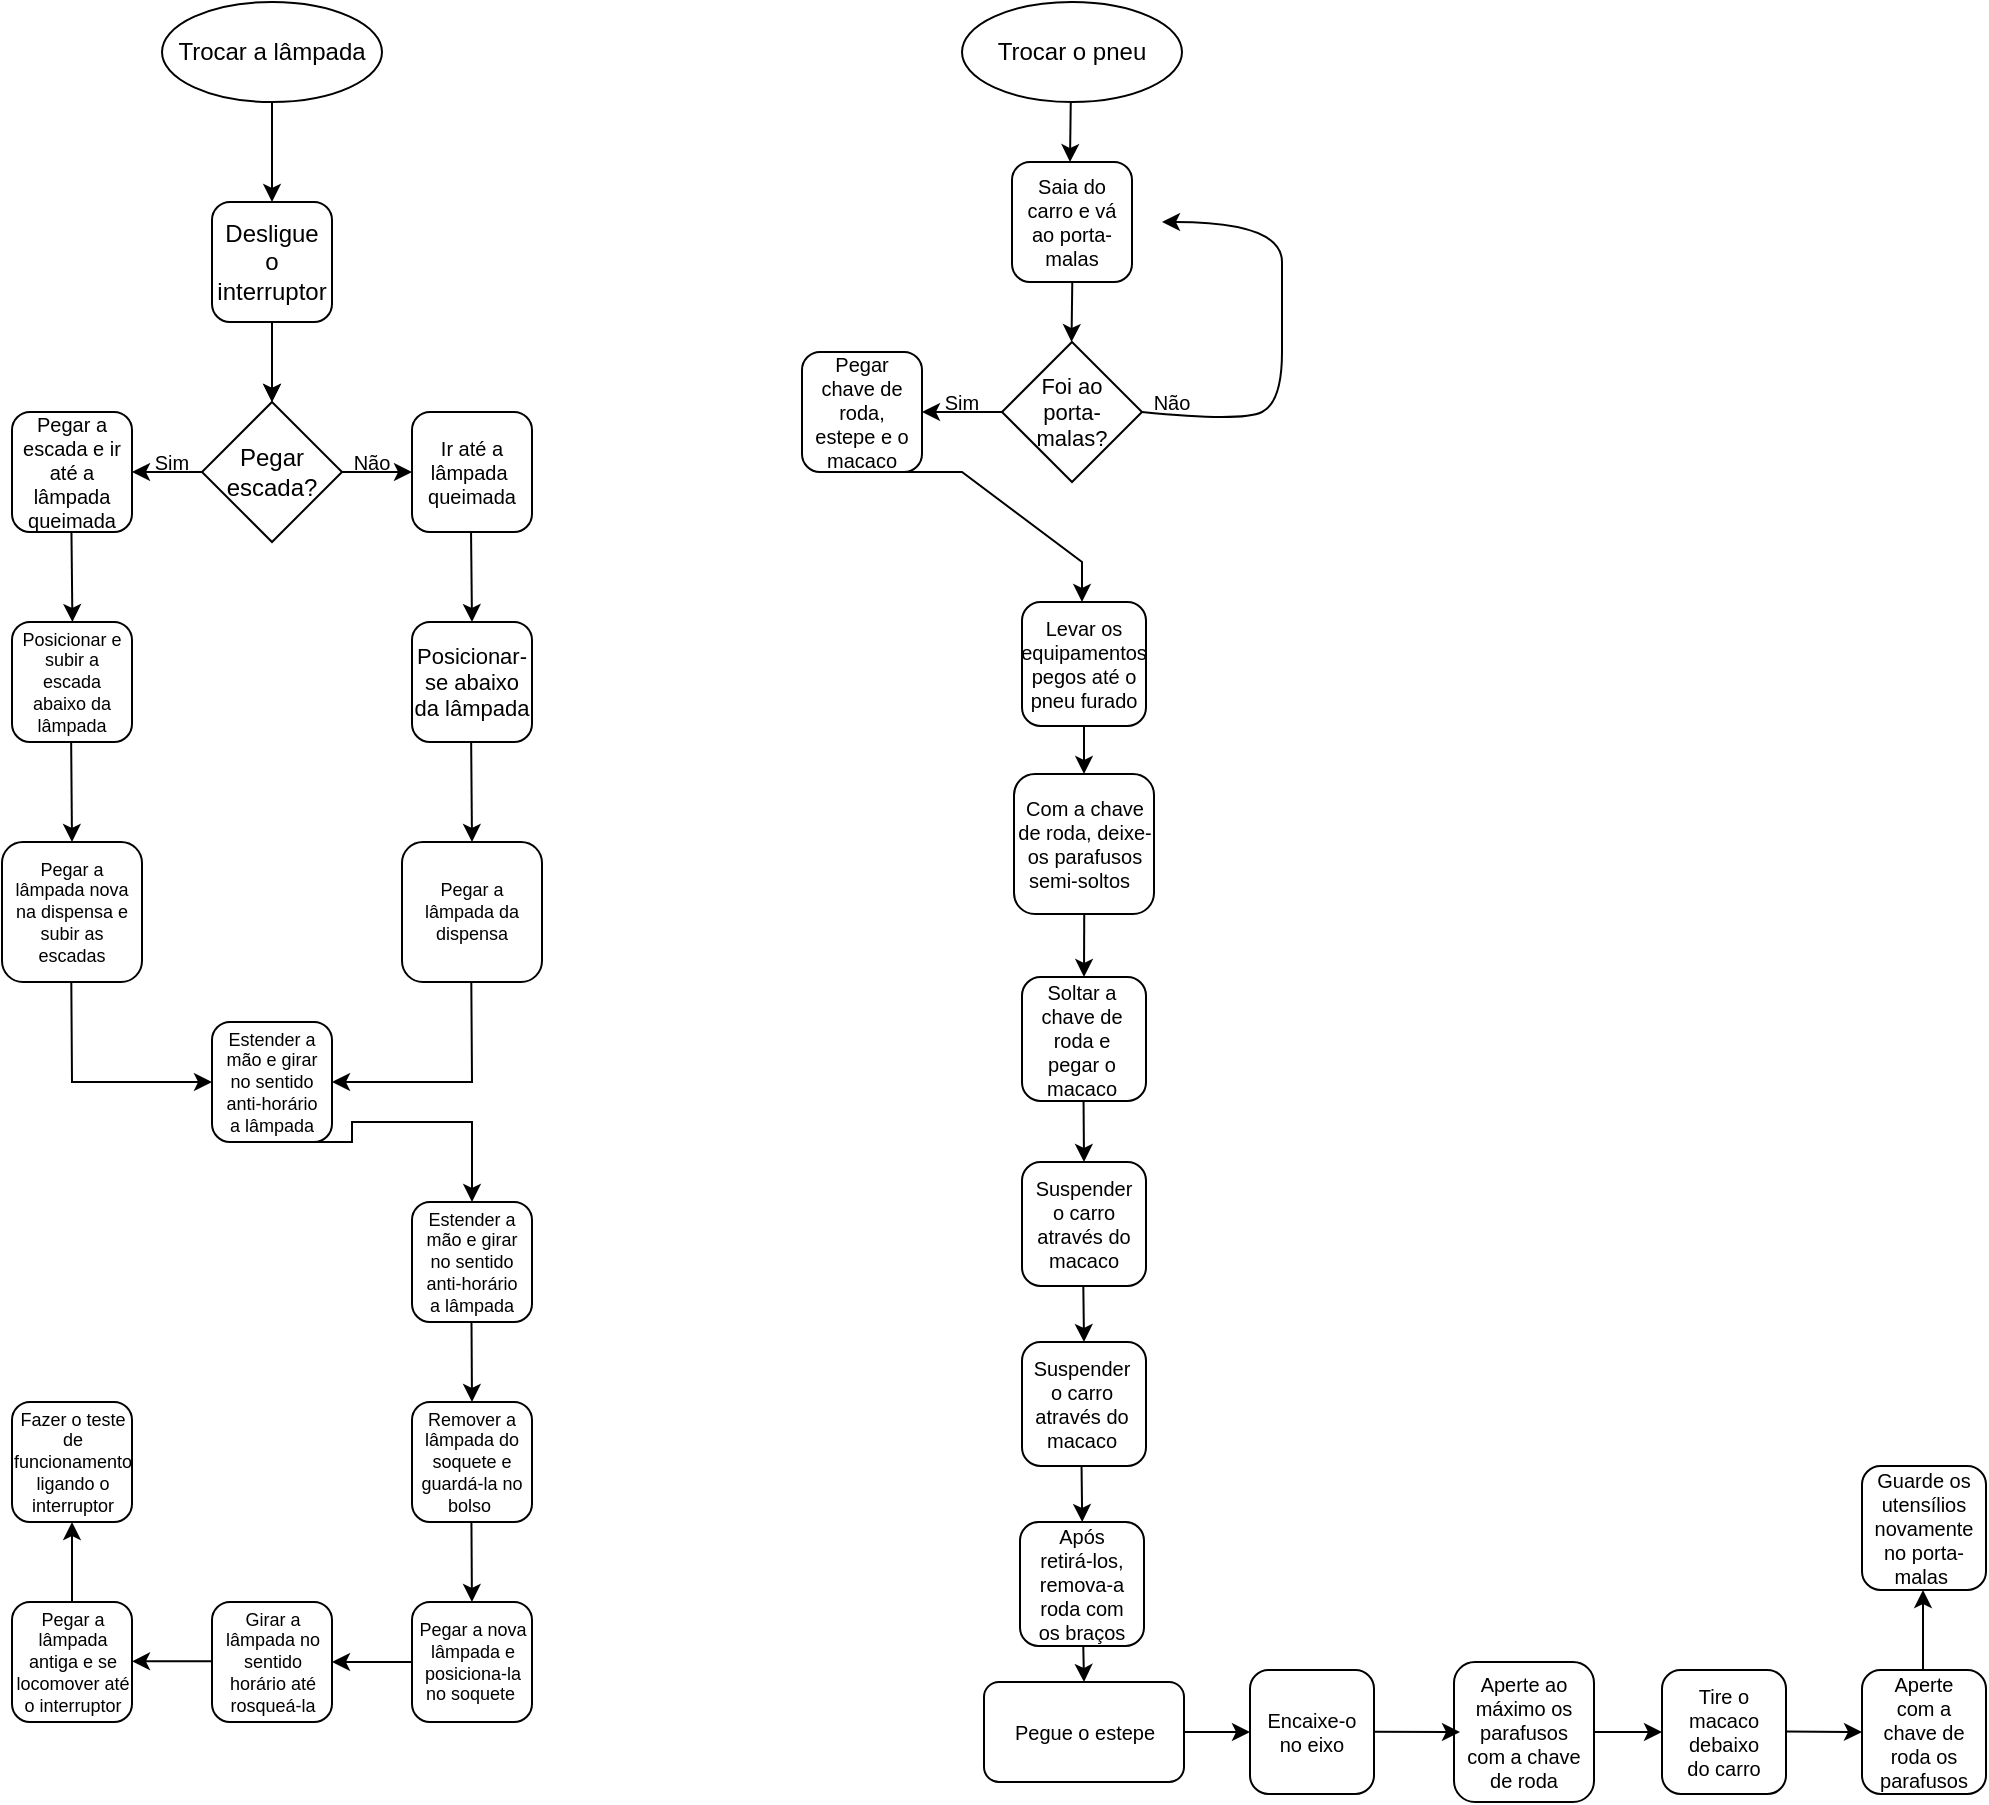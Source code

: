 <mxfile version="24.7.16">
  <diagram name="Página-1" id="9B1TvQeoVqCWn8J07-Qf">
    <mxGraphModel dx="1764" dy="991" grid="1" gridSize="10" guides="1" tooltips="1" connect="1" arrows="1" fold="1" page="1" pageScale="1" pageWidth="1600" pageHeight="1200" math="0" shadow="0">
      <root>
        <mxCell id="0" />
        <mxCell id="1" parent="0" />
        <mxCell id="elY9n6I-BFgjtM6wfPUD-138" value="" style="whiteSpace=wrap;html=1;aspect=fixed;direction=south;rounded=1;" vertex="1" parent="1">
          <mxGeometry x="966" y="900" width="70" height="70" as="geometry" />
        </mxCell>
        <mxCell id="elY9n6I-BFgjtM6wfPUD-17" value="Não" style="text;strokeColor=none;align=center;fillColor=none;html=1;verticalAlign=middle;whiteSpace=wrap;rounded=0;fontSize=10;" vertex="1" parent="1">
          <mxGeometry x="400" y="290" width="50" height="20" as="geometry" />
        </mxCell>
        <mxCell id="elY9n6I-BFgjtM6wfPUD-2" value="" style="ellipse;whiteSpace=wrap;html=1;" vertex="1" parent="1">
          <mxGeometry x="320" y="70" width="110" height="50" as="geometry" />
        </mxCell>
        <mxCell id="elY9n6I-BFgjtM6wfPUD-3" value="Trocar a lâmpada" style="text;strokeColor=none;align=center;fillColor=none;html=1;verticalAlign=middle;whiteSpace=wrap;rounded=0;" vertex="1" parent="1">
          <mxGeometry x="325" y="80" width="100" height="30" as="geometry" />
        </mxCell>
        <mxCell id="elY9n6I-BFgjtM6wfPUD-10" value="" style="edgeStyle=orthogonalEdgeStyle;rounded=0;orthogonalLoop=1;jettySize=auto;html=1;" edge="1" parent="1" source="elY9n6I-BFgjtM6wfPUD-4" target="elY9n6I-BFgjtM6wfPUD-8">
          <mxGeometry relative="1" as="geometry" />
        </mxCell>
        <mxCell id="elY9n6I-BFgjtM6wfPUD-4" value="" style="whiteSpace=wrap;html=1;aspect=fixed;direction=south;rounded=1;" vertex="1" parent="1">
          <mxGeometry x="345" y="170" width="60" height="60" as="geometry" />
        </mxCell>
        <mxCell id="elY9n6I-BFgjtM6wfPUD-5" value="" style="endArrow=classic;html=1;rounded=0;entryX=0;entryY=0.5;entryDx=0;entryDy=0;" edge="1" parent="1" target="elY9n6I-BFgjtM6wfPUD-4">
          <mxGeometry width="50" height="50" relative="1" as="geometry">
            <mxPoint x="375" y="120" as="sourcePoint" />
            <mxPoint x="425" y="70" as="targetPoint" />
          </mxGeometry>
        </mxCell>
        <mxCell id="elY9n6I-BFgjtM6wfPUD-7" value="Desligue o interruptor" style="text;strokeColor=none;align=center;fillColor=none;html=1;verticalAlign=middle;whiteSpace=wrap;rounded=0;" vertex="1" parent="1">
          <mxGeometry x="350" y="185" width="50" height="30" as="geometry" />
        </mxCell>
        <mxCell id="elY9n6I-BFgjtM6wfPUD-8" value="" style="rhombus;whiteSpace=wrap;html=1;" vertex="1" parent="1">
          <mxGeometry x="340" y="270" width="70" height="70" as="geometry" />
        </mxCell>
        <mxCell id="elY9n6I-BFgjtM6wfPUD-9" value="" style="endArrow=classic;html=1;rounded=0;exitX=1;exitY=0.5;exitDx=0;exitDy=0;" edge="1" parent="1" source="elY9n6I-BFgjtM6wfPUD-4">
          <mxGeometry width="50" height="50" relative="1" as="geometry">
            <mxPoint x="375" y="250" as="sourcePoint" />
            <mxPoint x="375" y="270" as="targetPoint" />
          </mxGeometry>
        </mxCell>
        <mxCell id="elY9n6I-BFgjtM6wfPUD-11" value="Pegar escada?" style="text;strokeColor=none;align=center;fillColor=none;html=1;verticalAlign=middle;whiteSpace=wrap;rounded=0;" vertex="1" parent="1">
          <mxGeometry x="345" y="290" width="60" height="30" as="geometry" />
        </mxCell>
        <mxCell id="elY9n6I-BFgjtM6wfPUD-12" value="" style="whiteSpace=wrap;html=1;aspect=fixed;direction=south;rounded=1;" vertex="1" parent="1">
          <mxGeometry x="445" y="275" width="60" height="60" as="geometry" />
        </mxCell>
        <mxCell id="elY9n6I-BFgjtM6wfPUD-13" value="" style="whiteSpace=wrap;html=1;aspect=fixed;direction=south;rounded=1;" vertex="1" parent="1">
          <mxGeometry x="245" y="275" width="60" height="60" as="geometry" />
        </mxCell>
        <mxCell id="elY9n6I-BFgjtM6wfPUD-14" value="" style="endArrow=classic;html=1;rounded=0;entryX=0.5;entryY=1;entryDx=0;entryDy=0;exitX=1;exitY=0.5;exitDx=0;exitDy=0;" edge="1" parent="1" source="elY9n6I-BFgjtM6wfPUD-8" target="elY9n6I-BFgjtM6wfPUD-12">
          <mxGeometry width="50" height="50" relative="1" as="geometry">
            <mxPoint x="410" y="300" as="sourcePoint" />
            <mxPoint x="410" y="340" as="targetPoint" />
          </mxGeometry>
        </mxCell>
        <mxCell id="elY9n6I-BFgjtM6wfPUD-15" value="" style="endArrow=classic;html=1;rounded=0;entryX=0.5;entryY=0;entryDx=0;entryDy=0;exitX=0;exitY=0.5;exitDx=0;exitDy=0;" edge="1" parent="1" source="elY9n6I-BFgjtM6wfPUD-8" target="elY9n6I-BFgjtM6wfPUD-13">
          <mxGeometry width="50" height="50" relative="1" as="geometry">
            <mxPoint x="335" y="300" as="sourcePoint" />
            <mxPoint x="338" y="315" as="targetPoint" />
            <Array as="points" />
          </mxGeometry>
        </mxCell>
        <mxCell id="elY9n6I-BFgjtM6wfPUD-16" value="Sim" style="text;strokeColor=none;align=center;fillColor=none;html=1;verticalAlign=middle;whiteSpace=wrap;rounded=0;fontSize=10;" vertex="1" parent="1">
          <mxGeometry x="300" y="290" width="50" height="20" as="geometry" />
        </mxCell>
        <mxCell id="elY9n6I-BFgjtM6wfPUD-18" value="Pegar a escada e ir até a lâmpada queimada" style="text;strokeColor=none;align=center;fillColor=none;html=1;verticalAlign=middle;whiteSpace=wrap;rounded=0;fontSize=10;spacing=0;" vertex="1" parent="1">
          <mxGeometry x="250" y="272.5" width="50" height="65" as="geometry" />
        </mxCell>
        <mxCell id="elY9n6I-BFgjtM6wfPUD-19" value="Ir até a lâmpada&amp;nbsp; queimada" style="text;strokeColor=none;align=center;fillColor=none;html=1;verticalAlign=middle;whiteSpace=wrap;rounded=0;fontSize=10;" vertex="1" parent="1">
          <mxGeometry x="450" y="295" width="50" height="20" as="geometry" />
        </mxCell>
        <mxCell id="elY9n6I-BFgjtM6wfPUD-20" style="edgeStyle=orthogonalEdgeStyle;rounded=0;orthogonalLoop=1;jettySize=auto;html=1;exitX=0.5;exitY=1;exitDx=0;exitDy=0;" edge="1" parent="1" source="elY9n6I-BFgjtM6wfPUD-19" target="elY9n6I-BFgjtM6wfPUD-19">
          <mxGeometry relative="1" as="geometry" />
        </mxCell>
        <mxCell id="elY9n6I-BFgjtM6wfPUD-24" value="" style="whiteSpace=wrap;html=1;aspect=fixed;direction=south;rounded=1;" vertex="1" parent="1">
          <mxGeometry x="445" y="380" width="60" height="60" as="geometry" />
        </mxCell>
        <mxCell id="elY9n6I-BFgjtM6wfPUD-25" value="Posicionar-se abaixo da lâmpada" style="text;strokeColor=none;align=center;fillColor=none;html=1;verticalAlign=middle;whiteSpace=wrap;rounded=0;spacing=0;fontSize=11;" vertex="1" parent="1">
          <mxGeometry x="445" y="385" width="60" height="50" as="geometry" />
        </mxCell>
        <mxCell id="elY9n6I-BFgjtM6wfPUD-26" value="" style="endArrow=classic;html=1;rounded=0;exitX=1;exitY=0.5;exitDx=0;exitDy=0;entryX=0;entryY=0.5;entryDx=0;entryDy=0;" edge="1" parent="1" target="elY9n6I-BFgjtM6wfPUD-24">
          <mxGeometry width="50" height="50" relative="1" as="geometry">
            <mxPoint x="474.52" y="335" as="sourcePoint" />
            <mxPoint x="474.52" y="375" as="targetPoint" />
          </mxGeometry>
        </mxCell>
        <mxCell id="elY9n6I-BFgjtM6wfPUD-30" value="" style="whiteSpace=wrap;html=1;aspect=fixed;direction=south;rounded=1;" vertex="1" parent="1">
          <mxGeometry x="245" y="380" width="60" height="60" as="geometry" />
        </mxCell>
        <mxCell id="elY9n6I-BFgjtM6wfPUD-31" value="Posicionar e subir a escada abaixo da lâmpada" style="text;strokeColor=none;align=center;fillColor=none;html=1;verticalAlign=middle;whiteSpace=wrap;rounded=0;fontSize=9;spacing=0;" vertex="1" parent="1">
          <mxGeometry x="250" y="377.5" width="50" height="65" as="geometry" />
        </mxCell>
        <mxCell id="elY9n6I-BFgjtM6wfPUD-32" value="" style="endArrow=classic;html=1;rounded=0;exitX=1;exitY=0.5;exitDx=0;exitDy=0;entryX=0;entryY=0.5;entryDx=0;entryDy=0;" edge="1" parent="1">
          <mxGeometry width="50" height="50" relative="1" as="geometry">
            <mxPoint x="274.73" y="335" as="sourcePoint" />
            <mxPoint x="275.21" y="380" as="targetPoint" />
          </mxGeometry>
        </mxCell>
        <mxCell id="elY9n6I-BFgjtM6wfPUD-36" value="" style="endArrow=classic;html=1;rounded=0;exitX=1;exitY=0.5;exitDx=0;exitDy=0;entryX=0;entryY=0.5;entryDx=0;entryDy=0;" edge="1" parent="1" target="elY9n6I-BFgjtM6wfPUD-40">
          <mxGeometry width="50" height="50" relative="1" as="geometry">
            <mxPoint x="474.58" y="440" as="sourcePoint" />
            <mxPoint x="475.06" y="485" as="targetPoint" />
          </mxGeometry>
        </mxCell>
        <mxCell id="elY9n6I-BFgjtM6wfPUD-37" value="" style="endArrow=classic;html=1;rounded=0;exitX=1;exitY=0.5;exitDx=0;exitDy=0;entryX=0;entryY=0.5;entryDx=0;entryDy=0;" edge="1" parent="1" target="elY9n6I-BFgjtM6wfPUD-42">
          <mxGeometry width="50" height="50" relative="1" as="geometry">
            <mxPoint x="274.58" y="440" as="sourcePoint" />
            <mxPoint x="275.06" y="485" as="targetPoint" />
          </mxGeometry>
        </mxCell>
        <mxCell id="elY9n6I-BFgjtM6wfPUD-40" value="" style="whiteSpace=wrap;html=1;aspect=fixed;direction=south;rounded=1;" vertex="1" parent="1">
          <mxGeometry x="440" y="490" width="70" height="70" as="geometry" />
        </mxCell>
        <mxCell id="elY9n6I-BFgjtM6wfPUD-42" value="" style="whiteSpace=wrap;html=1;aspect=fixed;direction=south;rounded=1;" vertex="1" parent="1">
          <mxGeometry x="240" y="490" width="70" height="70" as="geometry" />
        </mxCell>
        <mxCell id="elY9n6I-BFgjtM6wfPUD-44" value="Pegar a lâmpada nova na dispensa e subir as escadas" style="text;strokeColor=none;align=center;fillColor=none;html=1;verticalAlign=middle;whiteSpace=wrap;rounded=0;fontSize=9;spacing=0;" vertex="1" parent="1">
          <mxGeometry x="245" y="492.5" width="60" height="65" as="geometry" />
        </mxCell>
        <mxCell id="elY9n6I-BFgjtM6wfPUD-45" value="Pegar a lâmpada da dispensa" style="text;strokeColor=none;align=center;fillColor=none;html=1;verticalAlign=middle;whiteSpace=wrap;rounded=0;fontSize=9;spacing=0;" vertex="1" parent="1">
          <mxGeometry x="445" y="492.5" width="60" height="65" as="geometry" />
        </mxCell>
        <mxCell id="elY9n6I-BFgjtM6wfPUD-46" value="" style="whiteSpace=wrap;html=1;aspect=fixed;direction=south;rounded=1;" vertex="1" parent="1">
          <mxGeometry x="345" y="580" width="60" height="60" as="geometry" />
        </mxCell>
        <mxCell id="elY9n6I-BFgjtM6wfPUD-47" value="" style="endArrow=classic;html=1;rounded=0;exitX=1;exitY=0.5;exitDx=0;exitDy=0;entryX=0.5;entryY=0;entryDx=0;entryDy=0;" edge="1" parent="1" target="elY9n6I-BFgjtM6wfPUD-46">
          <mxGeometry width="50" height="50" relative="1" as="geometry">
            <mxPoint x="474.66" y="560" as="sourcePoint" />
            <mxPoint x="475.08" y="610" as="targetPoint" />
            <Array as="points">
              <mxPoint x="475" y="610" />
            </Array>
          </mxGeometry>
        </mxCell>
        <mxCell id="elY9n6I-BFgjtM6wfPUD-48" value="" style="endArrow=classic;html=1;rounded=0;exitX=1;exitY=0.5;exitDx=0;exitDy=0;entryX=0.5;entryY=1;entryDx=0;entryDy=0;" edge="1" parent="1" target="elY9n6I-BFgjtM6wfPUD-46">
          <mxGeometry width="50" height="50" relative="1" as="geometry">
            <mxPoint x="274.66" y="560" as="sourcePoint" />
            <mxPoint x="205" y="610" as="targetPoint" />
            <Array as="points">
              <mxPoint x="275" y="610" />
            </Array>
          </mxGeometry>
        </mxCell>
        <mxCell id="elY9n6I-BFgjtM6wfPUD-50" value="Estender a mão e girar no sentido anti-horário a lâmpada" style="text;strokeColor=none;align=center;fillColor=none;html=1;verticalAlign=middle;whiteSpace=wrap;rounded=0;fontSize=9;spacing=0;" vertex="1" parent="1">
          <mxGeometry x="350" y="580" width="50" height="60" as="geometry" />
        </mxCell>
        <mxCell id="elY9n6I-BFgjtM6wfPUD-51" value="" style="whiteSpace=wrap;html=1;aspect=fixed;direction=south;rounded=1;" vertex="1" parent="1">
          <mxGeometry x="445" y="670" width="60" height="60" as="geometry" />
        </mxCell>
        <mxCell id="elY9n6I-BFgjtM6wfPUD-52" value="Estender a mão e girar no sentido anti-horário a lâmpada" style="text;strokeColor=none;align=center;fillColor=none;html=1;verticalAlign=middle;whiteSpace=wrap;rounded=0;fontSize=9;spacing=0;" vertex="1" parent="1">
          <mxGeometry x="450" y="670" width="50" height="60" as="geometry" />
        </mxCell>
        <mxCell id="elY9n6I-BFgjtM6wfPUD-53" value="" style="endArrow=classic;html=1;rounded=0;exitX=1;exitY=0.5;exitDx=0;exitDy=0;entryX=0.5;entryY=0;entryDx=0;entryDy=0;" edge="1" parent="1" target="elY9n6I-BFgjtM6wfPUD-52">
          <mxGeometry width="50" height="50" relative="1" as="geometry">
            <mxPoint x="374.66" y="640" as="sourcePoint" />
            <mxPoint x="305" y="690" as="targetPoint" />
            <Array as="points">
              <mxPoint x="415" y="640" />
              <mxPoint x="415" y="630" />
              <mxPoint x="475" y="630" />
            </Array>
          </mxGeometry>
        </mxCell>
        <mxCell id="elY9n6I-BFgjtM6wfPUD-54" value="" style="whiteSpace=wrap;html=1;aspect=fixed;direction=south;rounded=1;" vertex="1" parent="1">
          <mxGeometry x="445" y="770" width="60" height="60" as="geometry" />
        </mxCell>
        <mxCell id="elY9n6I-BFgjtM6wfPUD-55" value="" style="endArrow=classic;html=1;rounded=0;exitX=1;exitY=0.5;exitDx=0;exitDy=0;" edge="1" parent="1">
          <mxGeometry width="50" height="50" relative="1" as="geometry">
            <mxPoint x="474.75" y="730" as="sourcePoint" />
            <mxPoint x="475" y="770" as="targetPoint" />
          </mxGeometry>
        </mxCell>
        <mxCell id="elY9n6I-BFgjtM6wfPUD-56" value="Remover a lâmpada do soquete e guardá-la no bolso&amp;nbsp;" style="text;strokeColor=none;align=center;fillColor=none;html=1;verticalAlign=middle;whiteSpace=wrap;rounded=0;fontSize=9;spacing=0;" vertex="1" parent="1">
          <mxGeometry x="450" y="770" width="50" height="60" as="geometry" />
        </mxCell>
        <mxCell id="elY9n6I-BFgjtM6wfPUD-57" value="" style="whiteSpace=wrap;html=1;aspect=fixed;direction=south;rounded=1;" vertex="1" parent="1">
          <mxGeometry x="445" y="870" width="60" height="60" as="geometry" />
        </mxCell>
        <mxCell id="elY9n6I-BFgjtM6wfPUD-58" value="Pegar a nova lâmpada e posiciona-la no soquete&amp;nbsp;" style="text;strokeColor=none;align=center;fillColor=none;html=1;verticalAlign=middle;whiteSpace=wrap;rounded=0;fontSize=9;spacing=0;" vertex="1" parent="1">
          <mxGeometry x="447.5" y="870" width="55" height="60" as="geometry" />
        </mxCell>
        <mxCell id="elY9n6I-BFgjtM6wfPUD-59" value="" style="endArrow=classic;html=1;rounded=0;exitX=1;exitY=0.5;exitDx=0;exitDy=0;" edge="1" parent="1">
          <mxGeometry width="50" height="50" relative="1" as="geometry">
            <mxPoint x="474.72" y="830" as="sourcePoint" />
            <mxPoint x="474.97" y="870" as="targetPoint" />
          </mxGeometry>
        </mxCell>
        <mxCell id="elY9n6I-BFgjtM6wfPUD-62" value="" style="whiteSpace=wrap;html=1;aspect=fixed;direction=south;rounded=1;" vertex="1" parent="1">
          <mxGeometry x="345" y="870" width="60" height="60" as="geometry" />
        </mxCell>
        <mxCell id="elY9n6I-BFgjtM6wfPUD-63" value="" style="endArrow=classic;html=1;rounded=0;exitX=1;exitY=0.5;exitDx=0;exitDy=0;entryX=0.5;entryY=0;entryDx=0;entryDy=0;" edge="1" parent="1" target="elY9n6I-BFgjtM6wfPUD-62">
          <mxGeometry width="50" height="50" relative="1" as="geometry">
            <mxPoint x="445.0" y="900" as="sourcePoint" />
            <mxPoint x="445.25" y="940" as="targetPoint" />
          </mxGeometry>
        </mxCell>
        <mxCell id="elY9n6I-BFgjtM6wfPUD-64" value="Girar a lâmpada no sentido horário até rosqueá-la" style="text;strokeColor=none;align=center;fillColor=none;html=1;verticalAlign=middle;whiteSpace=wrap;rounded=0;fontSize=9;spacing=0;" vertex="1" parent="1">
          <mxGeometry x="347.5" y="870" width="55" height="60" as="geometry" />
        </mxCell>
        <mxCell id="elY9n6I-BFgjtM6wfPUD-67" value="" style="whiteSpace=wrap;html=1;aspect=fixed;direction=south;rounded=1;" vertex="1" parent="1">
          <mxGeometry x="245" y="870" width="60" height="60" as="geometry" />
        </mxCell>
        <mxCell id="elY9n6I-BFgjtM6wfPUD-69" value="" style="endArrow=classic;html=1;rounded=0;exitX=1;exitY=0.5;exitDx=0;exitDy=0;entryX=0.5;entryY=0;entryDx=0;entryDy=0;" edge="1" parent="1">
          <mxGeometry width="50" height="50" relative="1" as="geometry">
            <mxPoint x="345.0" y="899.68" as="sourcePoint" />
            <mxPoint x="305" y="899.68" as="targetPoint" />
          </mxGeometry>
        </mxCell>
        <mxCell id="elY9n6I-BFgjtM6wfPUD-70" value="Pegar a lâmpada antiga e se locomover até o interruptor" style="text;strokeColor=none;align=center;fillColor=none;html=1;verticalAlign=middle;whiteSpace=wrap;rounded=0;fontSize=9;spacing=0;" vertex="1" parent="1">
          <mxGeometry x="247.5" y="870" width="55" height="60" as="geometry" />
        </mxCell>
        <mxCell id="elY9n6I-BFgjtM6wfPUD-71" value="" style="endArrow=classic;html=1;rounded=0;exitX=0.5;exitY=0;exitDx=0;exitDy=0;entryX=1;entryY=0.5;entryDx=0;entryDy=0;" edge="1" parent="1" source="elY9n6I-BFgjtM6wfPUD-70" target="elY9n6I-BFgjtM6wfPUD-72">
          <mxGeometry width="50" height="50" relative="1" as="geometry">
            <mxPoint x="320.0" y="830" as="sourcePoint" />
            <mxPoint x="320.25" y="870" as="targetPoint" />
          </mxGeometry>
        </mxCell>
        <mxCell id="elY9n6I-BFgjtM6wfPUD-72" value="" style="whiteSpace=wrap;html=1;aspect=fixed;direction=south;rounded=1;" vertex="1" parent="1">
          <mxGeometry x="245" y="770" width="60" height="60" as="geometry" />
        </mxCell>
        <mxCell id="elY9n6I-BFgjtM6wfPUD-73" value="Fazer o teste de funcionamento ligando o interruptor" style="text;strokeColor=none;align=center;fillColor=none;html=1;verticalAlign=middle;whiteSpace=wrap;rounded=0;fontSize=9;spacing=0;" vertex="1" parent="1">
          <mxGeometry x="247.5" y="770" width="55" height="60" as="geometry" />
        </mxCell>
        <mxCell id="elY9n6I-BFgjtM6wfPUD-74" value="" style="ellipse;whiteSpace=wrap;html=1;" vertex="1" parent="1">
          <mxGeometry x="720" y="70" width="110" height="50" as="geometry" />
        </mxCell>
        <mxCell id="elY9n6I-BFgjtM6wfPUD-75" value="Trocar o pneu" style="text;strokeColor=none;align=center;fillColor=none;html=1;verticalAlign=middle;whiteSpace=wrap;rounded=0;" vertex="1" parent="1">
          <mxGeometry x="725" y="80" width="100" height="30" as="geometry" />
        </mxCell>
        <mxCell id="elY9n6I-BFgjtM6wfPUD-77" value="" style="whiteSpace=wrap;html=1;aspect=fixed;direction=south;rounded=1;" vertex="1" parent="1">
          <mxGeometry x="745" y="150" width="60" height="60" as="geometry" />
        </mxCell>
        <mxCell id="elY9n6I-BFgjtM6wfPUD-78" value="Saia do carro e vá ao porta-malas" style="text;strokeColor=none;align=center;fillColor=none;html=1;verticalAlign=middle;whiteSpace=wrap;rounded=0;fontSize=10;" vertex="1" parent="1">
          <mxGeometry x="750" y="155" width="50" height="50" as="geometry" />
        </mxCell>
        <mxCell id="elY9n6I-BFgjtM6wfPUD-80" value="" style="endArrow=classic;html=1;rounded=0;" edge="1" parent="1">
          <mxGeometry width="50" height="50" relative="1" as="geometry">
            <mxPoint x="774.38" y="120" as="sourcePoint" />
            <mxPoint x="774" y="150" as="targetPoint" />
          </mxGeometry>
        </mxCell>
        <mxCell id="elY9n6I-BFgjtM6wfPUD-83" value="" style="endArrow=classic;html=1;rounded=0;" edge="1" parent="1">
          <mxGeometry width="50" height="50" relative="1" as="geometry">
            <mxPoint x="775.14" y="210" as="sourcePoint" />
            <mxPoint x="774.76" y="240" as="targetPoint" />
          </mxGeometry>
        </mxCell>
        <mxCell id="elY9n6I-BFgjtM6wfPUD-86" value="" style="whiteSpace=wrap;html=1;aspect=fixed;direction=south;rounded=1;" vertex="1" parent="1">
          <mxGeometry x="750" y="370" width="62" height="62" as="geometry" />
        </mxCell>
        <mxCell id="elY9n6I-BFgjtM6wfPUD-89" value="" style="rhombus;whiteSpace=wrap;html=1;" vertex="1" parent="1">
          <mxGeometry x="740" y="240" width="70" height="70" as="geometry" />
        </mxCell>
        <mxCell id="elY9n6I-BFgjtM6wfPUD-92" value="Foi ao porta-malas?" style="text;strokeColor=none;align=center;fillColor=none;html=1;verticalAlign=middle;whiteSpace=wrap;rounded=0;fontSize=11;" vertex="1" parent="1">
          <mxGeometry x="745" y="260" width="60" height="30" as="geometry" />
        </mxCell>
        <mxCell id="elY9n6I-BFgjtM6wfPUD-95" value="" style="endArrow=classic;html=1;rounded=0;exitX=1;exitY=0.5;exitDx=0;exitDy=0;entryX=0.5;entryY=0;entryDx=0;entryDy=0;" edge="1" parent="1">
          <mxGeometry width="50" height="50" relative="1" as="geometry">
            <mxPoint x="740" y="275" as="sourcePoint" />
            <mxPoint x="700" y="275" as="targetPoint" />
          </mxGeometry>
        </mxCell>
        <mxCell id="elY9n6I-BFgjtM6wfPUD-98" value="" style="whiteSpace=wrap;html=1;aspect=fixed;direction=south;rounded=1;" vertex="1" parent="1">
          <mxGeometry x="640" y="245" width="60" height="60" as="geometry" />
        </mxCell>
        <mxCell id="elY9n6I-BFgjtM6wfPUD-99" value="Sim" style="text;strokeColor=none;align=center;fillColor=none;html=1;verticalAlign=middle;whiteSpace=wrap;rounded=0;fontSize=10;" vertex="1" parent="1">
          <mxGeometry x="695" y="260" width="50" height="20" as="geometry" />
        </mxCell>
        <mxCell id="elY9n6I-BFgjtM6wfPUD-103" value="" style="curved=1;endArrow=classic;html=1;rounded=0;" edge="1" parent="1">
          <mxGeometry width="50" height="50" relative="1" as="geometry">
            <mxPoint x="810" y="275" as="sourcePoint" />
            <mxPoint x="820" y="180" as="targetPoint" />
            <Array as="points">
              <mxPoint x="860" y="280" />
              <mxPoint x="880" y="270" />
              <mxPoint x="880" y="220" />
              <mxPoint x="880" y="180" />
            </Array>
          </mxGeometry>
        </mxCell>
        <mxCell id="elY9n6I-BFgjtM6wfPUD-93" value="Não" style="text;strokeColor=none;align=center;fillColor=none;html=1;verticalAlign=middle;whiteSpace=wrap;rounded=0;fontSize=10;" vertex="1" parent="1">
          <mxGeometry x="810" y="260" width="30" height="20" as="geometry" />
        </mxCell>
        <mxCell id="elY9n6I-BFgjtM6wfPUD-105" value="Pegar chave de roda, estepe e o macaco" style="text;strokeColor=none;align=center;fillColor=none;html=1;verticalAlign=middle;whiteSpace=wrap;rounded=0;fontSize=10;" vertex="1" parent="1">
          <mxGeometry x="645" y="250" width="50" height="50" as="geometry" />
        </mxCell>
        <mxCell id="elY9n6I-BFgjtM6wfPUD-106" value="" style="endArrow=classic;html=1;rounded=0;exitX=1;exitY=0.5;exitDx=0;exitDy=0;" edge="1" parent="1">
          <mxGeometry width="50" height="50" relative="1" as="geometry">
            <mxPoint x="669.6" y="305" as="sourcePoint" />
            <mxPoint x="780" y="370" as="targetPoint" />
            <Array as="points">
              <mxPoint x="720" y="305" />
              <mxPoint x="780" y="350" />
            </Array>
          </mxGeometry>
        </mxCell>
        <mxCell id="elY9n6I-BFgjtM6wfPUD-107" value="Levar os equipamentos pegos até o pneu furado" style="text;strokeColor=none;align=center;fillColor=none;html=1;verticalAlign=middle;whiteSpace=wrap;rounded=0;fontSize=10;" vertex="1" parent="1">
          <mxGeometry x="756" y="376" width="50" height="50" as="geometry" />
        </mxCell>
        <mxCell id="elY9n6I-BFgjtM6wfPUD-109" value="" style="endArrow=classic;html=1;rounded=0;entryX=0;entryY=0.5;entryDx=0;entryDy=0;" edge="1" parent="1" target="elY9n6I-BFgjtM6wfPUD-111">
          <mxGeometry width="50" height="50" relative="1" as="geometry">
            <mxPoint x="781" y="432" as="sourcePoint" />
            <mxPoint x="780.62" y="462" as="targetPoint" />
          </mxGeometry>
        </mxCell>
        <mxCell id="elY9n6I-BFgjtM6wfPUD-111" value="" style="whiteSpace=wrap;html=1;aspect=fixed;direction=south;rounded=1;" vertex="1" parent="1">
          <mxGeometry x="746" y="456" width="70" height="70" as="geometry" />
        </mxCell>
        <mxCell id="elY9n6I-BFgjtM6wfPUD-110" value="Com a chave de roda, deixe-os parafusos semi-soltos&amp;nbsp;&amp;nbsp;" style="text;strokeColor=none;align=center;fillColor=none;html=1;verticalAlign=middle;whiteSpace=wrap;rounded=0;fontSize=10;spacing=0;" vertex="1" parent="1">
          <mxGeometry x="748.5" y="471" width="65" height="40" as="geometry" />
        </mxCell>
        <mxCell id="elY9n6I-BFgjtM6wfPUD-112" value="" style="whiteSpace=wrap;html=1;aspect=fixed;direction=south;rounded=1;" vertex="1" parent="1">
          <mxGeometry x="750" y="557.5" width="62" height="62" as="geometry" />
        </mxCell>
        <mxCell id="elY9n6I-BFgjtM6wfPUD-113" value="" style="endArrow=classic;html=1;rounded=0;entryX=0;entryY=0.5;entryDx=0;entryDy=0;" edge="1" parent="1" target="elY9n6I-BFgjtM6wfPUD-112">
          <mxGeometry width="50" height="50" relative="1" as="geometry">
            <mxPoint x="781.12" y="526" as="sourcePoint" />
            <mxPoint x="780.74" y="556" as="targetPoint" />
          </mxGeometry>
        </mxCell>
        <mxCell id="elY9n6I-BFgjtM6wfPUD-114" value="Soltar a chave de roda e pegar o macaco" style="text;strokeColor=none;align=center;fillColor=none;html=1;verticalAlign=middle;whiteSpace=wrap;rounded=0;fontSize=10;" vertex="1" parent="1">
          <mxGeometry x="755" y="563.5" width="50" height="50" as="geometry" />
        </mxCell>
        <mxCell id="elY9n6I-BFgjtM6wfPUD-115" value="" style="endArrow=classic;html=1;rounded=0;entryX=0;entryY=0.5;entryDx=0;entryDy=0;" edge="1" parent="1" target="elY9n6I-BFgjtM6wfPUD-117">
          <mxGeometry width="50" height="50" relative="1" as="geometry">
            <mxPoint x="780.78" y="619.5" as="sourcePoint" />
            <mxPoint x="780.66" y="651.5" as="targetPoint" />
          </mxGeometry>
        </mxCell>
        <mxCell id="elY9n6I-BFgjtM6wfPUD-117" value="" style="whiteSpace=wrap;html=1;aspect=fixed;direction=south;rounded=1;" vertex="1" parent="1">
          <mxGeometry x="750" y="650" width="62" height="62" as="geometry" />
        </mxCell>
        <mxCell id="elY9n6I-BFgjtM6wfPUD-118" value="Suspender o carro através do macaco" style="text;strokeColor=none;align=center;fillColor=none;html=1;verticalAlign=middle;whiteSpace=wrap;rounded=0;fontSize=10;" vertex="1" parent="1">
          <mxGeometry x="756" y="656" width="50" height="50" as="geometry" />
        </mxCell>
        <mxCell id="elY9n6I-BFgjtM6wfPUD-119" value="" style="endArrow=classic;html=1;rounded=0;entryX=0;entryY=0.5;entryDx=0;entryDy=0;" edge="1" parent="1" target="elY9n6I-BFgjtM6wfPUD-120">
          <mxGeometry width="50" height="50" relative="1" as="geometry">
            <mxPoint x="780.66" y="712" as="sourcePoint" />
            <mxPoint x="780.88" y="742.5" as="targetPoint" />
          </mxGeometry>
        </mxCell>
        <mxCell id="elY9n6I-BFgjtM6wfPUD-120" value="" style="whiteSpace=wrap;html=1;aspect=fixed;direction=south;rounded=1;" vertex="1" parent="1">
          <mxGeometry x="750" y="740" width="62" height="62" as="geometry" />
        </mxCell>
        <mxCell id="elY9n6I-BFgjtM6wfPUD-122" value="" style="endArrow=classic;html=1;rounded=0;entryX=0;entryY=0.5;entryDx=0;entryDy=0;" edge="1" parent="1">
          <mxGeometry width="50" height="50" relative="1" as="geometry">
            <mxPoint x="779.77" y="802" as="sourcePoint" />
            <mxPoint x="780.11" y="830" as="targetPoint" />
          </mxGeometry>
        </mxCell>
        <mxCell id="elY9n6I-BFgjtM6wfPUD-123" value="" style="whiteSpace=wrap;html=1;aspect=fixed;direction=south;rounded=1;" vertex="1" parent="1">
          <mxGeometry x="749" y="830" width="62" height="62" as="geometry" />
        </mxCell>
        <mxCell id="elY9n6I-BFgjtM6wfPUD-124" value="Após retirá-los, remova-a roda com os braços" style="text;strokeColor=none;align=center;fillColor=none;html=1;verticalAlign=middle;whiteSpace=wrap;rounded=0;fontSize=10;" vertex="1" parent="1">
          <mxGeometry x="755" y="836" width="50" height="50" as="geometry" />
        </mxCell>
        <mxCell id="elY9n6I-BFgjtM6wfPUD-128" value="" style="endArrow=classic;html=1;rounded=0;entryX=0.5;entryY=0;entryDx=0;entryDy=0;" edge="1" parent="1" target="elY9n6I-BFgjtM6wfPUD-130">
          <mxGeometry width="50" height="50" relative="1" as="geometry">
            <mxPoint x="780.64" y="892" as="sourcePoint" />
            <mxPoint x="780.98" y="920" as="targetPoint" />
          </mxGeometry>
        </mxCell>
        <mxCell id="elY9n6I-BFgjtM6wfPUD-129" value="" style="rounded=1;whiteSpace=wrap;html=1;" vertex="1" parent="1">
          <mxGeometry x="731" y="910" width="100" height="50" as="geometry" />
        </mxCell>
        <mxCell id="elY9n6I-BFgjtM6wfPUD-130" value="Pegue o estepe" style="text;strokeColor=none;align=center;fillColor=none;html=1;verticalAlign=middle;whiteSpace=wrap;rounded=0;fontSize=10;" vertex="1" parent="1">
          <mxGeometry x="736.5" y="910" width="89" height="50" as="geometry" />
        </mxCell>
        <mxCell id="elY9n6I-BFgjtM6wfPUD-131" value="" style="endArrow=classic;html=1;rounded=0;exitX=1;exitY=0.5;exitDx=0;exitDy=0;entryX=0.5;entryY=1;entryDx=0;entryDy=0;" edge="1" parent="1" source="elY9n6I-BFgjtM6wfPUD-129" target="elY9n6I-BFgjtM6wfPUD-132">
          <mxGeometry width="50" height="50" relative="1" as="geometry">
            <mxPoint x="865.0" y="966" as="sourcePoint" />
            <mxPoint x="860" y="935" as="targetPoint" />
          </mxGeometry>
        </mxCell>
        <mxCell id="elY9n6I-BFgjtM6wfPUD-132" value="" style="whiteSpace=wrap;html=1;aspect=fixed;direction=south;rounded=1;" vertex="1" parent="1">
          <mxGeometry x="864" y="904" width="62" height="62" as="geometry" />
        </mxCell>
        <mxCell id="elY9n6I-BFgjtM6wfPUD-133" value="Encaixe-o no eixo" style="text;strokeColor=none;align=center;fillColor=none;html=1;verticalAlign=middle;whiteSpace=wrap;rounded=0;fontSize=10;" vertex="1" parent="1">
          <mxGeometry x="870" y="910" width="50" height="50" as="geometry" />
        </mxCell>
        <mxCell id="elY9n6I-BFgjtM6wfPUD-134" value="" style="endArrow=classic;html=1;rounded=0;exitX=1;exitY=0.5;exitDx=0;exitDy=0;entryX=0;entryY=0.5;entryDx=0;entryDy=0;" edge="1" parent="1" target="elY9n6I-BFgjtM6wfPUD-136">
          <mxGeometry width="50" height="50" relative="1" as="geometry">
            <mxPoint x="926" y="934.83" as="sourcePoint" />
            <mxPoint x="959" y="934.83" as="targetPoint" />
          </mxGeometry>
        </mxCell>
        <mxCell id="elY9n6I-BFgjtM6wfPUD-136" value="Aperte ao máximo os parafusos com a chave de roda" style="text;strokeColor=none;align=center;fillColor=none;html=1;verticalAlign=middle;whiteSpace=wrap;rounded=0;fontSize=10;" vertex="1" parent="1">
          <mxGeometry x="969" y="910" width="64" height="50" as="geometry" />
        </mxCell>
        <mxCell id="elY9n6I-BFgjtM6wfPUD-140" value="" style="endArrow=classic;html=1;rounded=0;exitX=0.5;exitY=0;exitDx=0;exitDy=0;entryX=0.5;entryY=1;entryDx=0;entryDy=0;" edge="1" parent="1" source="elY9n6I-BFgjtM6wfPUD-138" target="elY9n6I-BFgjtM6wfPUD-141">
          <mxGeometry width="50" height="50" relative="1" as="geometry">
            <mxPoint x="1036" y="938.74" as="sourcePoint" />
            <mxPoint x="1079" y="938.91" as="targetPoint" />
          </mxGeometry>
        </mxCell>
        <mxCell id="elY9n6I-BFgjtM6wfPUD-141" value="" style="whiteSpace=wrap;html=1;aspect=fixed;direction=south;rounded=1;" vertex="1" parent="1">
          <mxGeometry x="1070" y="904" width="62" height="62" as="geometry" />
        </mxCell>
        <mxCell id="elY9n6I-BFgjtM6wfPUD-121" value="Tire o macaco debaixo do carro" style="text;strokeColor=none;align=center;fillColor=none;html=1;verticalAlign=middle;whiteSpace=wrap;rounded=0;fontSize=10;" vertex="1" parent="1">
          <mxGeometry x="1076" y="910" width="50" height="50" as="geometry" />
        </mxCell>
        <mxCell id="elY9n6I-BFgjtM6wfPUD-143" value="" style="endArrow=classic;html=1;rounded=0;exitX=0.5;exitY=0;exitDx=0;exitDy=0;entryX=0.5;entryY=1;entryDx=0;entryDy=0;" edge="1" parent="1" target="elY9n6I-BFgjtM6wfPUD-144">
          <mxGeometry width="50" height="50" relative="1" as="geometry">
            <mxPoint x="1132" y="934.74" as="sourcePoint" />
            <mxPoint x="1166" y="934.74" as="targetPoint" />
          </mxGeometry>
        </mxCell>
        <mxCell id="elY9n6I-BFgjtM6wfPUD-144" value="" style="whiteSpace=wrap;html=1;aspect=fixed;direction=south;rounded=1;" vertex="1" parent="1">
          <mxGeometry x="1170" y="904" width="62" height="62" as="geometry" />
        </mxCell>
        <mxCell id="elY9n6I-BFgjtM6wfPUD-145" value="Aperte com a chave de roda os parafusos" style="text;strokeColor=none;align=center;fillColor=none;html=1;verticalAlign=middle;whiteSpace=wrap;rounded=0;fontSize=10;" vertex="1" parent="1">
          <mxGeometry x="1176" y="910" width="50" height="50" as="geometry" />
        </mxCell>
        <mxCell id="elY9n6I-BFgjtM6wfPUD-147" value="" style="whiteSpace=wrap;html=1;aspect=fixed;direction=south;rounded=1;" vertex="1" parent="1">
          <mxGeometry x="1170" y="802" width="62" height="62" as="geometry" />
        </mxCell>
        <mxCell id="elY9n6I-BFgjtM6wfPUD-148" value="Guarde os utensílios novamente no porta-malas&amp;nbsp;" style="text;strokeColor=none;align=center;fillColor=none;html=1;verticalAlign=middle;whiteSpace=wrap;rounded=0;fontSize=10;" vertex="1" parent="1">
          <mxGeometry x="1176" y="808" width="50" height="50" as="geometry" />
        </mxCell>
        <mxCell id="elY9n6I-BFgjtM6wfPUD-149" value="Suspender o carro através do macaco" style="text;strokeColor=none;align=center;fillColor=none;html=1;verticalAlign=middle;whiteSpace=wrap;rounded=0;fontSize=10;" vertex="1" parent="1">
          <mxGeometry x="755" y="746" width="50" height="50" as="geometry" />
        </mxCell>
        <mxCell id="elY9n6I-BFgjtM6wfPUD-151" value="" style="endArrow=classic;html=1;rounded=0;exitX=0.5;exitY=0;exitDx=0;exitDy=0;entryX=1;entryY=0.5;entryDx=0;entryDy=0;" edge="1" parent="1">
          <mxGeometry width="50" height="50" relative="1" as="geometry">
            <mxPoint x="1200.5" y="904" as="sourcePoint" />
            <mxPoint x="1200.5" y="864" as="targetPoint" />
          </mxGeometry>
        </mxCell>
      </root>
    </mxGraphModel>
  </diagram>
</mxfile>
